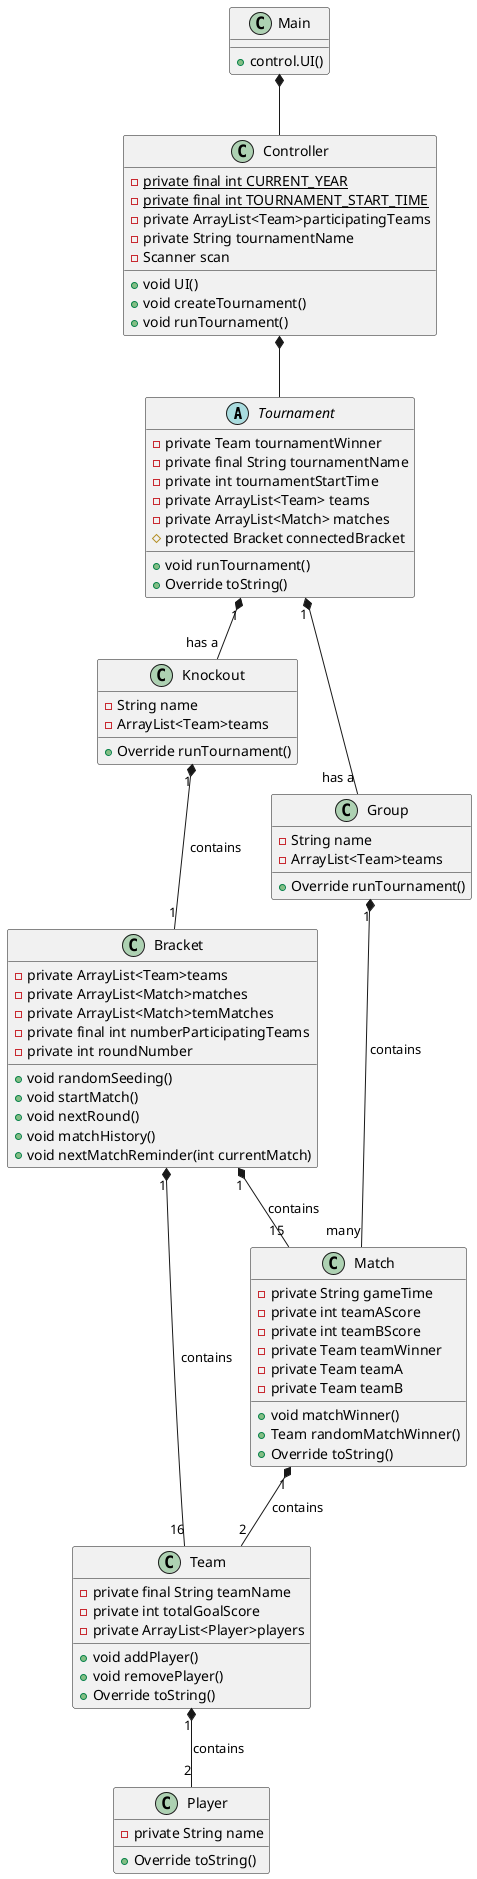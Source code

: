 @startuml
Abstract Tournament
class Controller
class Team
class Match
class Bracket
class Player
class Main
class Knockout
class Group

Main *-- Controller
Controller *-- Tournament
Tournament "1" *-- "has a" Knockout
Tournament "1" *-- "has a" Group
Knockout "1" *--"1"Bracket :contains
Group "1" *-- "many" Match :contains
Bracket "1" *-- "16" Team :contains
Bracket "1" *-- "15" Match :contains
Team "1" *-- "2" Player :contains
Match "1" *-- "2" Team :contains

Main : + control.UI()

Controller : + void UI()
Controller : + void createTournament()
Controller : + void runTournament()
Controller : - private final {static} int CURRENT_YEAR
Controller : - private final {static} int TOURNAMENT_START_TIME
Controller : - private ArrayList<Team>participatingTeams
Controller : - private String tournamentName
Controller : - Scanner scan

Tournament : + void runTournament()
Tournament : - private Team tournamentWinner
Tournament : - private final String tournamentName
Tournament : - private int tournamentStartTime
Tournament : - private ArrayList<Team> teams
Tournament : - private ArrayList<Match> matches
Tournament : + Override toString()
Tournament : # protected Bracket connectedBracket

Knockout : + Override runTournament()
Knockout : - String name
Knockout : - ArrayList<Team>teams

Group : + Override runTournament()
Group : - String name
Group : - ArrayList<Team>teams

Bracket : - private ArrayList<Team>teams
Bracket : - private ArrayList<Match>matches
Bracket : - private ArrayList<Match>temMatches
Bracket : - private final int numberParticipatingTeams
Bracket : - private int roundNumber
Bracket : + void randomSeeding()
Bracket : + void startMatch()
Bracket : + void nextRound()
Bracket : + void matchHistory()
Bracket : + void nextMatchReminder(int currentMatch)

Team : - private final String teamName
Team : - private int totalGoalScore
Team : - private ArrayList<Player>players
Team : + void addPlayer()
Team : + void removePlayer()
Team : + Override toString()

Match : - private String gameTime
Match : + void matchWinner()
Match : + Team randomMatchWinner()
Match : + Override toString()
Match : - private int teamAScore
Match : - private int teamBScore
Match : - private Team teamWinner
Match : - private Team teamA
Match : - private Team teamB

Player : - private String name
Player : + Override toString()


@enduml